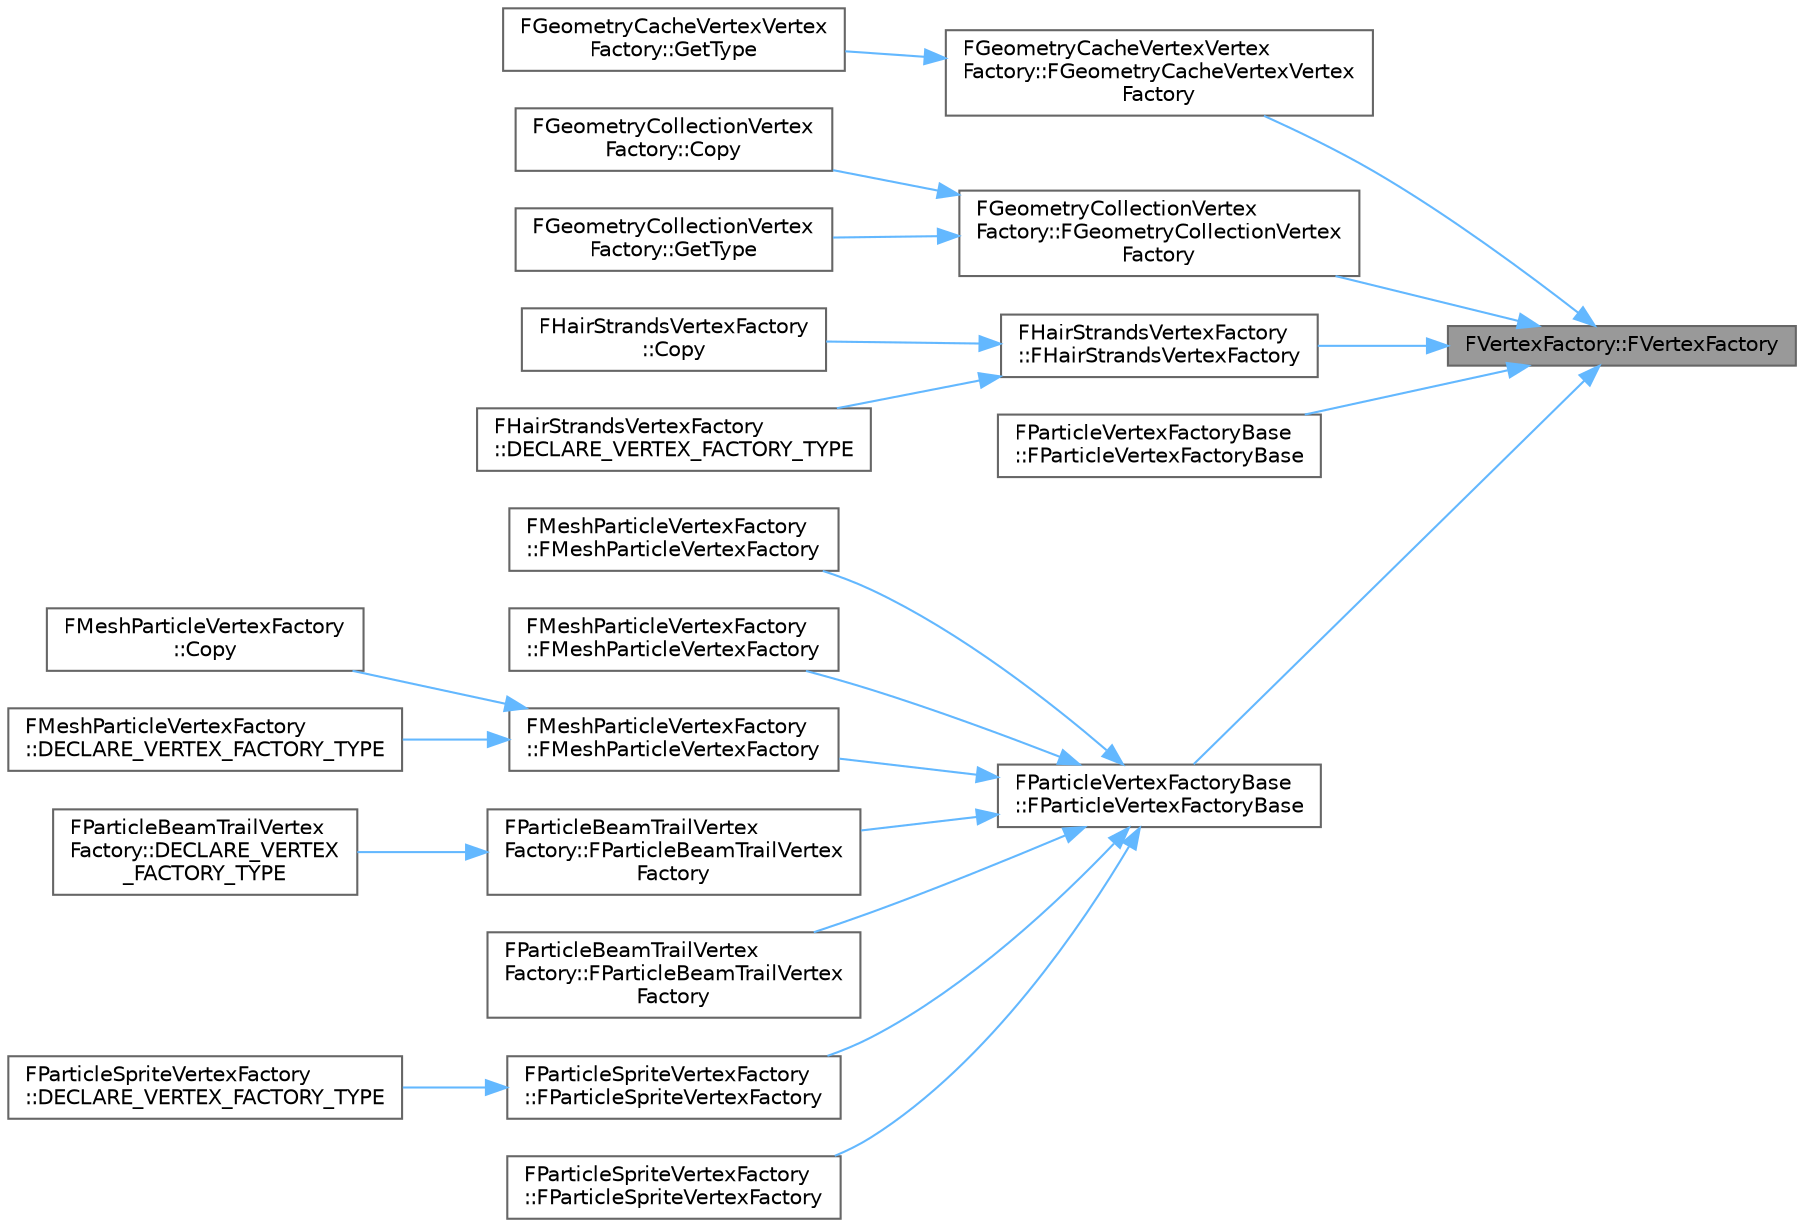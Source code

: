 digraph "FVertexFactory::FVertexFactory"
{
 // INTERACTIVE_SVG=YES
 // LATEX_PDF_SIZE
  bgcolor="transparent";
  edge [fontname=Helvetica,fontsize=10,labelfontname=Helvetica,labelfontsize=10];
  node [fontname=Helvetica,fontsize=10,shape=box,height=0.2,width=0.4];
  rankdir="RL";
  Node1 [id="Node000001",label="FVertexFactory::FVertexFactory",height=0.2,width=0.4,color="gray40", fillcolor="grey60", style="filled", fontcolor="black",tooltip=" "];
  Node1 -> Node2 [id="edge1_Node000001_Node000002",dir="back",color="steelblue1",style="solid",tooltip=" "];
  Node2 [id="Node000002",label="FGeometryCacheVertexVertex\lFactory::FGeometryCacheVertexVertex\lFactory",height=0.2,width=0.4,color="grey40", fillcolor="white", style="filled",URL="$d7/d73/classFGeometryCacheVertexVertexFactory.html#a251603fc040c9e9542784e904343b469",tooltip=" "];
  Node2 -> Node3 [id="edge2_Node000002_Node000003",dir="back",color="steelblue1",style="solid",tooltip=" "];
  Node3 [id="Node000003",label="FGeometryCacheVertexVertex\lFactory::GetType",height=0.2,width=0.4,color="grey40", fillcolor="white", style="filled",URL="$d7/d73/classFGeometryCacheVertexVertexFactory.html#ad558a5450295d814405b508e138189e2",tooltip=" "];
  Node1 -> Node4 [id="edge3_Node000001_Node000004",dir="back",color="steelblue1",style="solid",tooltip=" "];
  Node4 [id="Node000004",label="FGeometryCollectionVertex\lFactory::FGeometryCollectionVertex\lFactory",height=0.2,width=0.4,color="grey40", fillcolor="white", style="filled",URL="$da/d8d/structFGeometryCollectionVertexFactory.html#af2d9d35a27bc08b0baf0ce75d938b672",tooltip=" "];
  Node4 -> Node5 [id="edge4_Node000004_Node000005",dir="back",color="steelblue1",style="solid",tooltip=" "];
  Node5 [id="Node000005",label="FGeometryCollectionVertex\lFactory::Copy",height=0.2,width=0.4,color="grey40", fillcolor="white", style="filled",URL="$da/d8d/structFGeometryCollectionVertexFactory.html#af0669281475fb1c67f0b0b446ba0f55a",tooltip=" "];
  Node4 -> Node6 [id="edge5_Node000004_Node000006",dir="back",color="steelblue1",style="solid",tooltip=" "];
  Node6 [id="Node000006",label="FGeometryCollectionVertex\lFactory::GetType",height=0.2,width=0.4,color="grey40", fillcolor="white", style="filled",URL="$da/d8d/structFGeometryCollectionVertexFactory.html#a6e6e8fea9e333c003391f8b2263bc51b",tooltip=" "];
  Node1 -> Node7 [id="edge6_Node000001_Node000007",dir="back",color="steelblue1",style="solid",tooltip=" "];
  Node7 [id="Node000007",label="FHairStrandsVertexFactory\l::FHairStrandsVertexFactory",height=0.2,width=0.4,color="grey40", fillcolor="white", style="filled",URL="$df/d0f/classFHairStrandsVertexFactory.html#ab6c62bb701247abce83da7a6fc5c680e",tooltip=" "];
  Node7 -> Node8 [id="edge7_Node000007_Node000008",dir="back",color="steelblue1",style="solid",tooltip=" "];
  Node8 [id="Node000008",label="FHairStrandsVertexFactory\l::Copy",height=0.2,width=0.4,color="grey40", fillcolor="white", style="filled",URL="$df/d0f/classFHairStrandsVertexFactory.html#a8cf96fb526c6e2d30c6bca217b68e145",tooltip="Copy the data from another vertex factory."];
  Node7 -> Node9 [id="edge8_Node000007_Node000009",dir="back",color="steelblue1",style="solid",tooltip=" "];
  Node9 [id="Node000009",label="FHairStrandsVertexFactory\l::DECLARE_VERTEX_FACTORY_TYPE",height=0.2,width=0.4,color="grey40", fillcolor="white", style="filled",URL="$df/d0f/classFHairStrandsVertexFactory.html#ab0c84eefc702fcbdec486c9e987481f7",tooltip=" "];
  Node1 -> Node10 [id="edge9_Node000001_Node000010",dir="back",color="steelblue1",style="solid",tooltip=" "];
  Node10 [id="Node000010",label="FParticleVertexFactoryBase\l::FParticleVertexFactoryBase",height=0.2,width=0.4,color="grey40", fillcolor="white", style="filled",URL="$dc/da5/classFParticleVertexFactoryBase.html#ad4b07fd180280efea5fddc2810d941ca",tooltip="Default constructor."];
  Node1 -> Node11 [id="edge10_Node000001_Node000011",dir="back",color="steelblue1",style="solid",tooltip=" "];
  Node11 [id="Node000011",label="FParticleVertexFactoryBase\l::FParticleVertexFactoryBase",height=0.2,width=0.4,color="grey40", fillcolor="white", style="filled",URL="$dc/da5/classFParticleVertexFactoryBase.html#a295e2cfce05a80badef60f3b9c384f86",tooltip=" "];
  Node11 -> Node12 [id="edge11_Node000011_Node000012",dir="back",color="steelblue1",style="solid",tooltip=" "];
  Node12 [id="Node000012",label="FMeshParticleVertexFactory\l::FMeshParticleVertexFactory",height=0.2,width=0.4,color="grey40", fillcolor="white", style="filled",URL="$d2/d02/classFMeshParticleVertexFactory.html#a1b4aeffeacca3c7f6b8e664bbaa554fe",tooltip=" "];
  Node11 -> Node13 [id="edge12_Node000011_Node000013",dir="back",color="steelblue1",style="solid",tooltip=" "];
  Node13 [id="Node000013",label="FMeshParticleVertexFactory\l::FMeshParticleVertexFactory",height=0.2,width=0.4,color="grey40", fillcolor="white", style="filled",URL="$d2/d02/classFMeshParticleVertexFactory.html#a1b24c3d0b8b7df64fe590ca74d033a64",tooltip="Default constructor."];
  Node11 -> Node14 [id="edge13_Node000011_Node000014",dir="back",color="steelblue1",style="solid",tooltip=" "];
  Node14 [id="Node000014",label="FMeshParticleVertexFactory\l::FMeshParticleVertexFactory",height=0.2,width=0.4,color="grey40", fillcolor="white", style="filled",URL="$d2/d02/classFMeshParticleVertexFactory.html#a232ec46252a279b74d5ec3358cf81d58",tooltip=" "];
  Node14 -> Node15 [id="edge14_Node000014_Node000015",dir="back",color="steelblue1",style="solid",tooltip=" "];
  Node15 [id="Node000015",label="FMeshParticleVertexFactory\l::Copy",height=0.2,width=0.4,color="grey40", fillcolor="white", style="filled",URL="$d2/d02/classFMeshParticleVertexFactory.html#a061f8566396ed1a86a448730e3781a3e",tooltip="Copy the data from another vertex factory."];
  Node14 -> Node16 [id="edge15_Node000014_Node000016",dir="back",color="steelblue1",style="solid",tooltip=" "];
  Node16 [id="Node000016",label="FMeshParticleVertexFactory\l::DECLARE_VERTEX_FACTORY_TYPE",height=0.2,width=0.4,color="grey40", fillcolor="white", style="filled",URL="$d2/d02/classFMeshParticleVertexFactory.html#aaa539bcb29a40e7c6b9260c48a905721",tooltip=" "];
  Node11 -> Node17 [id="edge16_Node000011_Node000017",dir="back",color="steelblue1",style="solid",tooltip=" "];
  Node17 [id="Node000017",label="FParticleBeamTrailVertex\lFactory::FParticleBeamTrailVertex\lFactory",height=0.2,width=0.4,color="grey40", fillcolor="white", style="filled",URL="$d5/d8d/classFParticleBeamTrailVertexFactory.html#ac2186f4acb6a8af69f5e2f05c5ca59e1",tooltip="Default constructor."];
  Node17 -> Node18 [id="edge17_Node000017_Node000018",dir="back",color="steelblue1",style="solid",tooltip=" "];
  Node18 [id="Node000018",label="FParticleBeamTrailVertex\lFactory::DECLARE_VERTEX\l_FACTORY_TYPE",height=0.2,width=0.4,color="grey40", fillcolor="white", style="filled",URL="$d5/d8d/classFParticleBeamTrailVertexFactory.html#a800899fc99a3ad80bf33775146760206",tooltip=" "];
  Node11 -> Node19 [id="edge18_Node000011_Node000019",dir="back",color="steelblue1",style="solid",tooltip=" "];
  Node19 [id="Node000019",label="FParticleBeamTrailVertex\lFactory::FParticleBeamTrailVertex\lFactory",height=0.2,width=0.4,color="grey40", fillcolor="white", style="filled",URL="$d5/d8d/classFParticleBeamTrailVertexFactory.html#a31e88900fca64ff4cfea790bdc253f14",tooltip=" "];
  Node11 -> Node20 [id="edge19_Node000011_Node000020",dir="back",color="steelblue1",style="solid",tooltip=" "];
  Node20 [id="Node000020",label="FParticleSpriteVertexFactory\l::FParticleSpriteVertexFactory",height=0.2,width=0.4,color="grey40", fillcolor="white", style="filled",URL="$dc/d1d/classFParticleSpriteVertexFactory.html#a6044fe711694eb2f4f639a9915510677",tooltip="Default constructor."];
  Node20 -> Node21 [id="edge20_Node000020_Node000021",dir="back",color="steelblue1",style="solid",tooltip=" "];
  Node21 [id="Node000021",label="FParticleSpriteVertexFactory\l::DECLARE_VERTEX_FACTORY_TYPE",height=0.2,width=0.4,color="grey40", fillcolor="white", style="filled",URL="$dc/d1d/classFParticleSpriteVertexFactory.html#af926048bc18f740fad6bb31c9a6440c7",tooltip=" "];
  Node11 -> Node22 [id="edge21_Node000011_Node000022",dir="back",color="steelblue1",style="solid",tooltip=" "];
  Node22 [id="Node000022",label="FParticleSpriteVertexFactory\l::FParticleSpriteVertexFactory",height=0.2,width=0.4,color="grey40", fillcolor="white", style="filled",URL="$dc/d1d/classFParticleSpriteVertexFactory.html#a0a225438708f2b5c95ec8324482fde81",tooltip=" "];
}
